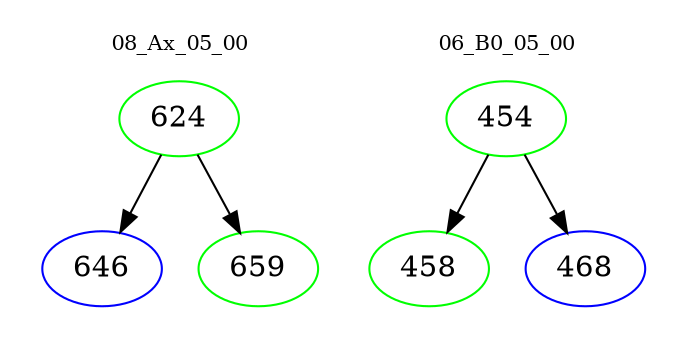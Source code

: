 digraph{
subgraph cluster_0 {
color = white
label = "08_Ax_05_00";
fontsize=10;
T0_624 [label="624", color="green"]
T0_624 -> T0_646 [color="black"]
T0_646 [label="646", color="blue"]
T0_624 -> T0_659 [color="black"]
T0_659 [label="659", color="green"]
}
subgraph cluster_1 {
color = white
label = "06_B0_05_00";
fontsize=10;
T1_454 [label="454", color="green"]
T1_454 -> T1_458 [color="black"]
T1_458 [label="458", color="green"]
T1_454 -> T1_468 [color="black"]
T1_468 [label="468", color="blue"]
}
}
